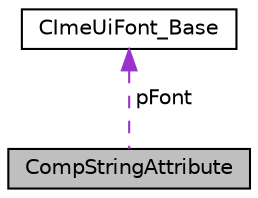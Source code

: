 digraph "CompStringAttribute"
{
  edge [fontname="Helvetica",fontsize="10",labelfontname="Helvetica",labelfontsize="10"];
  node [fontname="Helvetica",fontsize="10",shape=record];
  Node1 [label="CompStringAttribute",height=0.2,width=0.4,color="black", fillcolor="grey75", style="filled", fontcolor="black"];
  Node2 -> Node1 [dir="back",color="darkorchid3",fontsize="10",style="dashed",label=" pFont" ,fontname="Helvetica"];
  Node2 [label="CImeUiFont_Base",height=0.2,width=0.4,color="black", fillcolor="white", style="filled",URL="$class_c_ime_ui_font___base.html"];
}
